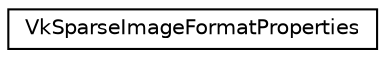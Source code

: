 digraph "Graphical Class Hierarchy"
{
 // LATEX_PDF_SIZE
  edge [fontname="Helvetica",fontsize="10",labelfontname="Helvetica",labelfontsize="10"];
  node [fontname="Helvetica",fontsize="10",shape=record];
  rankdir="LR";
  Node0 [label="VkSparseImageFormatProperties",height=0.2,width=0.4,color="black", fillcolor="white", style="filled",URL="$structVkSparseImageFormatProperties.html",tooltip=" "];
}
